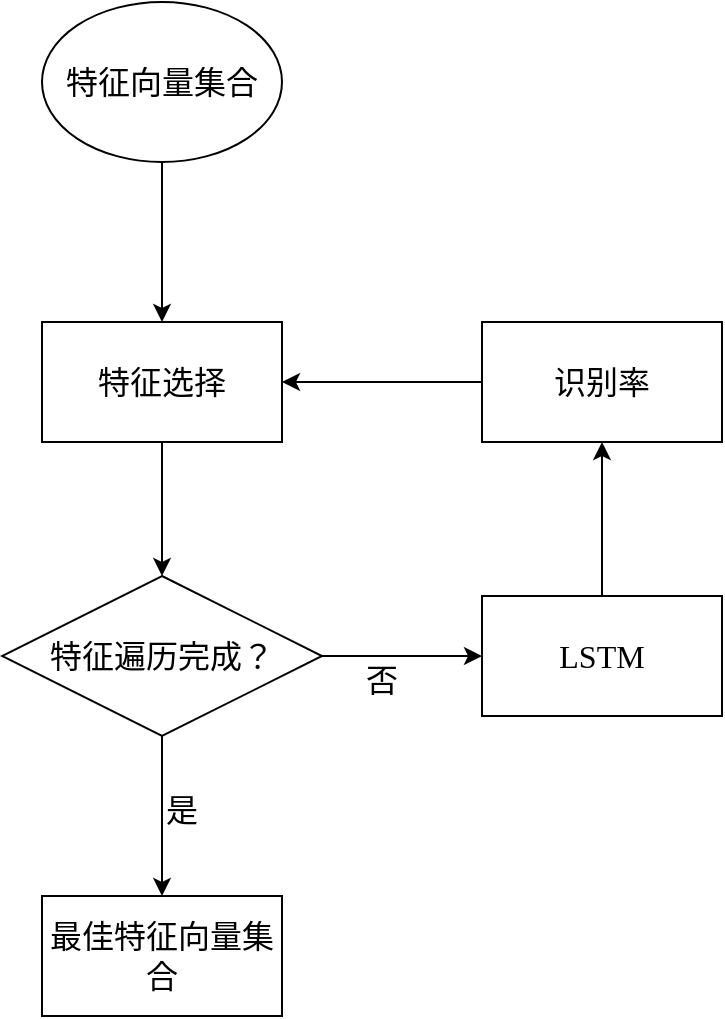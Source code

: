 <mxfile version="12.1.9" type="github" pages="1"><diagram id="UyK__mT-6xzAxVWplXEi" name="Page-1"><mxGraphModel dx="849" dy="433" grid="1" gridSize="10" guides="1" tooltips="1" connect="1" arrows="1" fold="1" page="1" pageScale="1" pageWidth="827" pageHeight="1169" math="0" shadow="0"><root><mxCell id="0"/><mxCell id="1" parent="0"/><mxCell id="z1KRDs5EiEEaAi_wzN2f-3" value="" style="edgeStyle=orthogonalEdgeStyle;rounded=0;orthogonalLoop=1;jettySize=auto;html=1;fontSize=16;fontFamily=Times New Roman;" edge="1" parent="1" source="z1KRDs5EiEEaAi_wzN2f-1"><mxGeometry relative="1" as="geometry"><mxPoint x="220" y="353" as="targetPoint"/></mxGeometry></mxCell><mxCell id="z1KRDs5EiEEaAi_wzN2f-1" value="特征向量集合" style="ellipse;whiteSpace=wrap;html=1;fontSize=16;fontFamily=Times New Roman;" vertex="1" parent="1"><mxGeometry x="160" y="193" width="120" height="80" as="geometry"/></mxCell><mxCell id="z1KRDs5EiEEaAi_wzN2f-6" value="" style="edgeStyle=orthogonalEdgeStyle;rounded=0;orthogonalLoop=1;jettySize=auto;html=1;fontSize=16;fontFamily=Times New Roman;" edge="1" parent="1" source="z1KRDs5EiEEaAi_wzN2f-4"><mxGeometry relative="1" as="geometry"><mxPoint x="220" y="480" as="targetPoint"/></mxGeometry></mxCell><mxCell id="z1KRDs5EiEEaAi_wzN2f-4" value="特征选择" style="rounded=0;whiteSpace=wrap;html=1;fontSize=16;fontFamily=Times New Roman;" vertex="1" parent="1"><mxGeometry x="160" y="353" width="120" height="60" as="geometry"/></mxCell><mxCell id="z1KRDs5EiEEaAi_wzN2f-9" value="" style="edgeStyle=orthogonalEdgeStyle;rounded=0;orthogonalLoop=1;jettySize=auto;html=1;fontSize=16;fontFamily=Times New Roman;" edge="1" parent="1" source="z1KRDs5EiEEaAi_wzN2f-7"><mxGeometry relative="1" as="geometry"><mxPoint x="380" y="520" as="targetPoint"/></mxGeometry></mxCell><mxCell id="z1KRDs5EiEEaAi_wzN2f-18" value="" style="edgeStyle=orthogonalEdgeStyle;rounded=0;orthogonalLoop=1;jettySize=auto;html=1;fontSize=16;fontFamily=Times New Roman;" edge="1" parent="1" source="z1KRDs5EiEEaAi_wzN2f-7"><mxGeometry relative="1" as="geometry"><mxPoint x="220" y="640" as="targetPoint"/></mxGeometry></mxCell><mxCell id="z1KRDs5EiEEaAi_wzN2f-7" value="特征遍历完成？" style="rhombus;whiteSpace=wrap;html=1;fontSize=16;fontFamily=Times New Roman;" vertex="1" parent="1"><mxGeometry x="140" y="480" width="160" height="80" as="geometry"/></mxCell><mxCell id="z1KRDs5EiEEaAi_wzN2f-12" value="" style="edgeStyle=orthogonalEdgeStyle;rounded=0;orthogonalLoop=1;jettySize=auto;html=1;fontSize=16;fontFamily=Times New Roman;" edge="1" parent="1" source="z1KRDs5EiEEaAi_wzN2f-10" target="z1KRDs5EiEEaAi_wzN2f-11"><mxGeometry relative="1" as="geometry"/></mxCell><mxCell id="z1KRDs5EiEEaAi_wzN2f-10" value="LSTM" style="rounded=0;whiteSpace=wrap;html=1;fontSize=16;fontFamily=Times New Roman;" vertex="1" parent="1"><mxGeometry x="380" y="490" width="120" height="60" as="geometry"/></mxCell><mxCell id="z1KRDs5EiEEaAi_wzN2f-16" value="" style="edgeStyle=orthogonalEdgeStyle;rounded=0;orthogonalLoop=1;jettySize=auto;html=1;entryX=1;entryY=0.5;entryDx=0;entryDy=0;fontSize=16;fontFamily=Times New Roman;" edge="1" parent="1" source="z1KRDs5EiEEaAi_wzN2f-11" target="z1KRDs5EiEEaAi_wzN2f-4"><mxGeometry relative="1" as="geometry"><mxPoint x="300" y="380" as="targetPoint"/></mxGeometry></mxCell><mxCell id="z1KRDs5EiEEaAi_wzN2f-11" value="识别率" style="rounded=0;whiteSpace=wrap;html=1;fontSize=16;fontFamily=Times New Roman;" vertex="1" parent="1"><mxGeometry x="380" y="353" width="120" height="60" as="geometry"/></mxCell><mxCell id="z1KRDs5EiEEaAi_wzN2f-19" value="最佳特征向量集合" style="rounded=0;whiteSpace=wrap;html=1;fontSize=16;fontFamily=Times New Roman;" vertex="1" parent="1"><mxGeometry x="160" y="640" width="120" height="60" as="geometry"/></mxCell><mxCell id="z1KRDs5EiEEaAi_wzN2f-21" value="是" style="text;html=1;resizable=0;points=[];autosize=1;align=left;verticalAlign=top;spacingTop=-4;fontSize=16;fontFamily=Times New Roman;" vertex="1" parent="1"><mxGeometry x="220" y="584.5" width="30" height="10" as="geometry"/></mxCell><mxCell id="z1KRDs5EiEEaAi_wzN2f-22" value="否" style="text;html=1;resizable=0;points=[];autosize=1;align=left;verticalAlign=top;spacingTop=-4;fontSize=16;fontFamily=Times New Roman;" vertex="1" parent="1"><mxGeometry x="320" y="520" width="30" height="10" as="geometry"/></mxCell></root></mxGraphModel></diagram></mxfile>